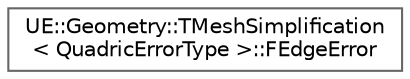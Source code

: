 digraph "Graphical Class Hierarchy"
{
 // INTERACTIVE_SVG=YES
 // LATEX_PDF_SIZE
  bgcolor="transparent";
  edge [fontname=Helvetica,fontsize=10,labelfontname=Helvetica,labelfontsize=10];
  node [fontname=Helvetica,fontsize=10,shape=box,height=0.2,width=0.4];
  rankdir="LR";
  Node0 [id="Node000000",label="UE::Geometry::TMeshSimplification\l\< QuadricErrorType \>::FEdgeError",height=0.2,width=0.4,color="grey40", fillcolor="white", style="filled",URL="$db/d00/structUE_1_1Geometry_1_1TMeshSimplification_1_1FEdgeError.html",tooltip=" "];
}
